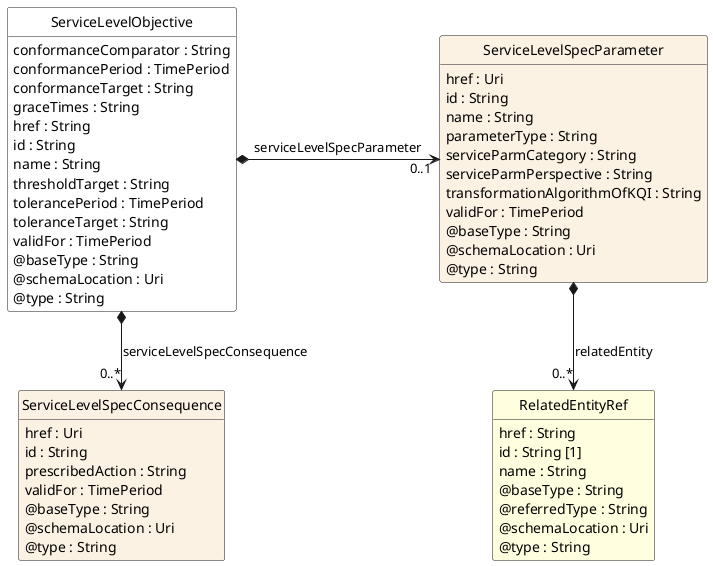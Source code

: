 @startuml
hide circle
hide methods
hide stereotype
show <<Enumeration>> stereotype
skinparam class {
   BackgroundColor<<Enumeration>> #E6F5F7
   BackgroundColor<<Ref>> #FFFFE0
   BackgroundColor<<Pivot>> #FFFFFFF
   BackgroundColor<<SimpleType>> #E2F0DA
   BackgroundColor #FCF2E3
}

class ServiceLevelObjective <<Pivot>> {
    conformanceComparator : String
    conformancePeriod : TimePeriod
    conformanceTarget : String
    graceTimes : String
    href : String
    id : String
    name : String
    thresholdTarget : String
    tolerancePeriod : TimePeriod
    toleranceTarget : String
    validFor : TimePeriod
    @baseType : String
    @schemaLocation : Uri
    @type : String
}

class ServiceLevelSpecConsequence  {
    href : Uri
    id : String
    prescribedAction : String
    validFor : TimePeriod
    @baseType : String
    @schemaLocation : Uri
    @type : String
}

class ServiceLevelSpecParameter  {
    href : Uri
    id : String
    name : String
    parameterType : String
    serviceParmCategory : String
    serviceParmPerspective : String
    transformationAlgorithmOfKQI : String
    validFor : TimePeriod
    @baseType : String
    @schemaLocation : Uri
    @type : String
}

class RelatedEntityRef  <<Ref>> {
    href : String
    id : String [1]
    name : String
    @baseType : String
    @referredType : String
    @schemaLocation : Uri
    @type : String
}

ServiceLevelObjective *-right-> "0..1" ServiceLevelSpecParameter : serviceLevelSpecParameter

ServiceLevelObjective *-->  "0..*" ServiceLevelSpecConsequence : serviceLevelSpecConsequence

ServiceLevelSpecParameter *-->  "0..*" RelatedEntityRef : relatedEntity

@enduml
